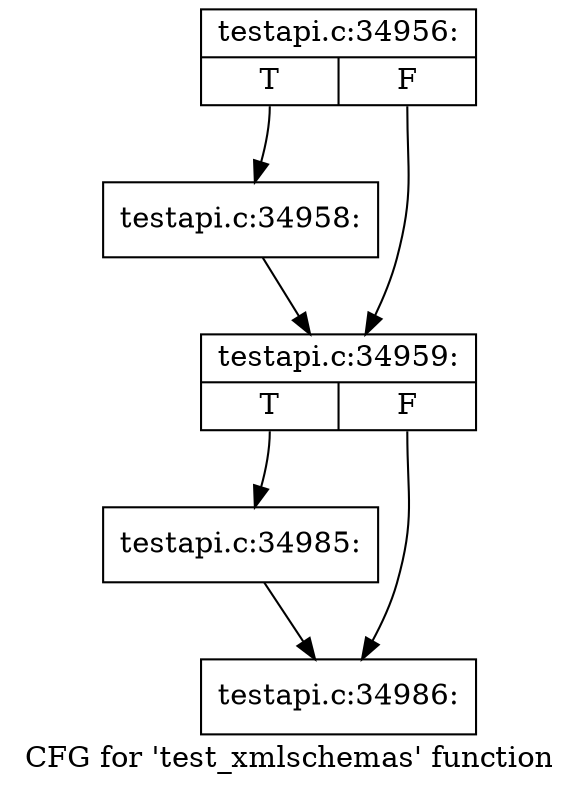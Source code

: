 digraph "CFG for 'test_xmlschemas' function" {
	label="CFG for 'test_xmlschemas' function";

	Node0x5323110 [shape=record,label="{testapi.c:34956:|{<s0>T|<s1>F}}"];
	Node0x5323110:s0 -> Node0x530f670;
	Node0x5323110:s1 -> Node0x530f6c0;
	Node0x530f670 [shape=record,label="{testapi.c:34958:}"];
	Node0x530f670 -> Node0x530f6c0;
	Node0x530f6c0 [shape=record,label="{testapi.c:34959:|{<s0>T|<s1>F}}"];
	Node0x530f6c0:s0 -> Node0x3d671d0;
	Node0x530f6c0:s1 -> Node0x532ced0;
	Node0x3d671d0 [shape=record,label="{testapi.c:34985:}"];
	Node0x3d671d0 -> Node0x532ced0;
	Node0x532ced0 [shape=record,label="{testapi.c:34986:}"];
}
